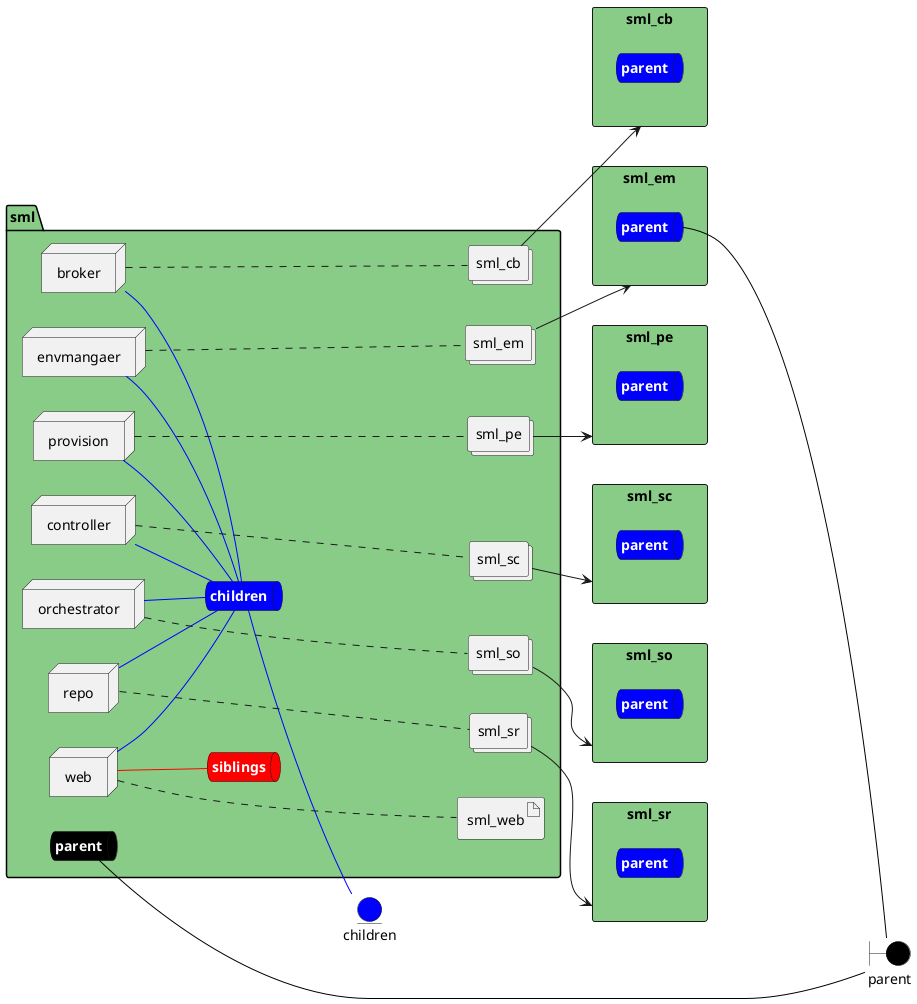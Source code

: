 @startuml

left to right direction


boundary parent #black


entity children #blue

rectangle "sml_cb" as sml_cbStack #88cc88 {
    queue sml_cbStacksnet #blue [
        <b><color:white>parent</color></b>
    ]
}
rectangle "sml_em" as sml_emStack #88cc88 {
    queue sml_emStacksnet #blue [
        <b><color:white>parent</color></b>
    ]
}
rectangle "sml_pe" as sml_peStack #88cc88 {
    queue sml_peStacksnet #blue [
        <b><color:white>parent</color></b>
    ]
}
rectangle "sml_sc" as sml_scStack #88cc88 {
    queue sml_scStacksnet #blue [
        <b><color:white>parent</color></b>
    ]
}
rectangle "sml_so" as sml_soStack #88cc88 {
    queue sml_soStacksnet #blue [
        <b><color:white>parent</color></b>
    ]
}
rectangle "sml_sr" as sml_srStack #88cc88 {
    queue sml_srStacksnet #blue [
        <b><color:white>parent</color></b>
    ]
}



package "sml" #88cc88 {
    queue parentnet #black [
            <b><color:white>parent</color></b>
    ]
    
    parentnet -[#black]- parent
    
    queue childrennet #blue [
            <b><color:white>children</color></b>
    ]
    
    childrennet -[#blue]- children
    
    queue siblingsnet #red [
            <b><color:white>siblings</color></b>
    ]
    

node "broker" as brokerService
node "envmangaer" as envmangaerService
node "provision" as provisionService
node "controller" as controllerService
node "orchestrator" as orchestratorService
node "repo" as repoService
node "web" as webService

        collections "sml_cb" as sml_cbimage
            collections "sml_em" as sml_emimage
            collections "sml_pe" as sml_peimage
            collections "sml_sc" as sml_scimage
            collections "sml_so" as sml_soimage
            collections "sml_sr" as sml_srimage
    
        artifact "sml_web" as sml_webimage
    
}

brokerService -[#blue]- childrennet

envmangaerService -[#blue]- childrennet

provisionService -[#blue]- childrennet

controllerService -[#blue]- childrennet

orchestratorService -[#blue]- childrennet

repoService -[#blue]- childrennet

webService -[#blue]- childrennet

webService -[#red]- siblingsnet
brokerService .... sml_cbimage
envmangaerService .... sml_emimage
provisionService .... sml_peimage
controllerService .... sml_scimage
orchestratorService .... sml_soimage
repoService .... sml_srimage
webService .... sml_webimage

sml_cbimage --> sml_cbStack
    
sml_emimage --> sml_emStack
    
sml_emStacksnet --[#black]-- parent
    
sml_peimage --> sml_peStack
    
sml_scimage --> sml_scStack
    
sml_soimage --> sml_soStack
    
sml_srimage --> sml_srStack
    

@enduml
